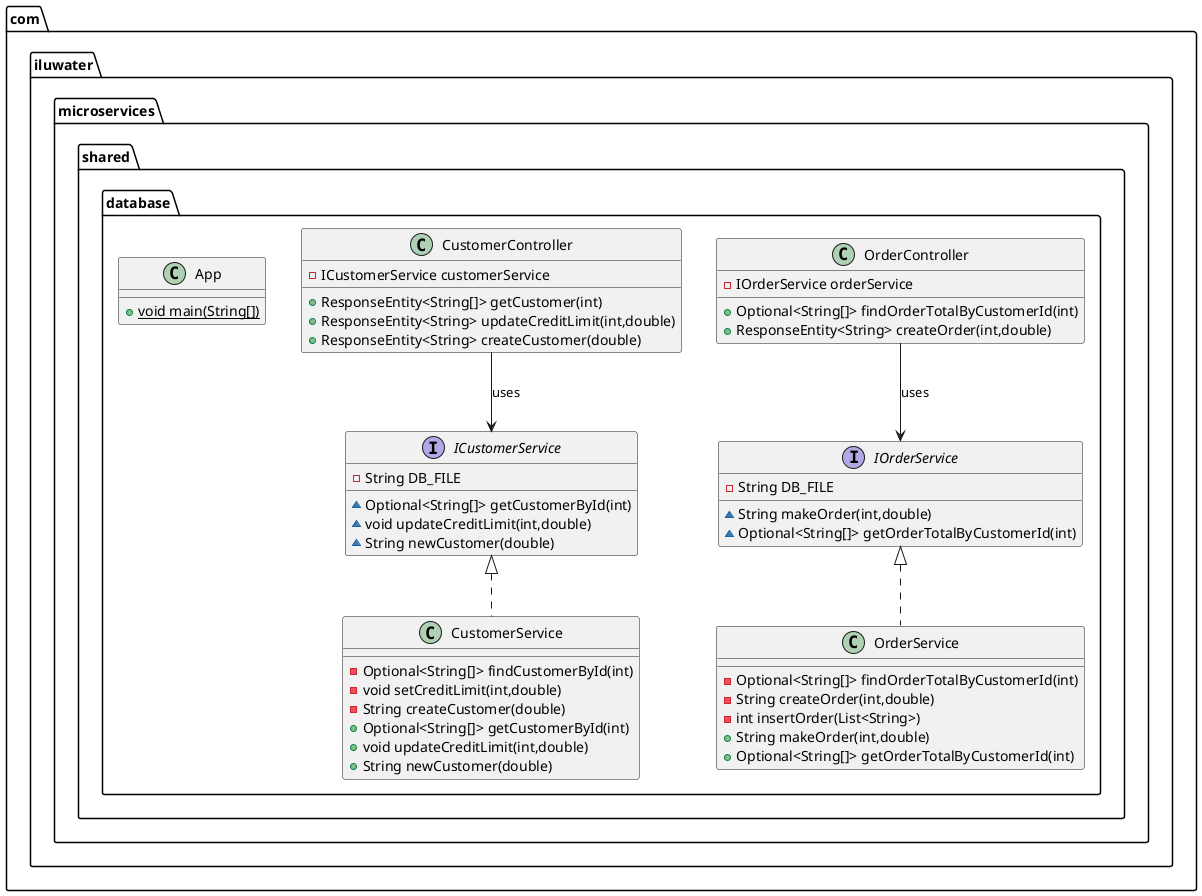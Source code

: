 @startuml
interface com.iluwater.microservices.shared.database.IOrderService {
- String DB_FILE
~ String makeOrder(int,double)
~ Optional<String[]> getOrderTotalByCustomerId(int)
}
class com.iluwater.microservices.shared.database.CustomerService {
- Optional<String[]> findCustomerById(int)
- void setCreditLimit(int,double)
- String createCustomer(double)
+ Optional<String[]> getCustomerById(int)
+ void updateCreditLimit(int,double)
+ String newCustomer(double)
}
class com.iluwater.microservices.shared.database.OrderController {
- IOrderService orderService
+ Optional<String[]> findOrderTotalByCustomerId(int)
+ ResponseEntity<String> createOrder(int,double)
}
class com.iluwater.microservices.shared.database.OrderService {
- Optional<String[]> findOrderTotalByCustomerId(int)
- String createOrder(int,double)
- int insertOrder(List<String>)
+ String makeOrder(int,double)
+ Optional<String[]> getOrderTotalByCustomerId(int)
}
class com.iluwater.microservices.shared.database.CustomerController {
- ICustomerService customerService
+ ResponseEntity<String[]> getCustomer(int)
+ ResponseEntity<String> updateCreditLimit(int,double)
+ ResponseEntity<String> createCustomer(double)
}
interface com.iluwater.microservices.shared.database.ICustomerService {
- String DB_FILE
~ Optional<String[]> getCustomerById(int)
~ void updateCreditLimit(int,double)
~ String newCustomer(double)
}
class com.iluwater.microservices.shared.database.App {
+ {static} void main(String[])
}


com.iluwater.microservices.shared.database.ICustomerService <|.. com.iluwater.microservices.shared.database.CustomerService
com.iluwater.microservices.shared.database.IOrderService <|.. com.iluwater.microservices.shared.database.OrderService

com.iluwater.microservices.shared.database.CustomerController --> com.iluwater.microservices.shared.database.ICustomerService : uses
com.iluwater.microservices.shared.database.OrderController --> com.iluwater.microservices.shared.database.IOrderService : uses
@enduml
